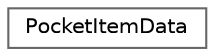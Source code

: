 digraph "クラス階層図"
{
 // LATEX_PDF_SIZE
  bgcolor="transparent";
  edge [fontname=Helvetica,fontsize=10,labelfontname=Helvetica,labelfontsize=10];
  node [fontname=Helvetica,fontsize=10,shape=box,height=0.2,width=0.4];
  rankdir="LR";
  Node0 [id="Node000000",label="PocketItemData",height=0.2,width=0.4,color="grey40", fillcolor="white", style="filled",URL="$class_pocket_item_data.html",tooltip=" "];
}
